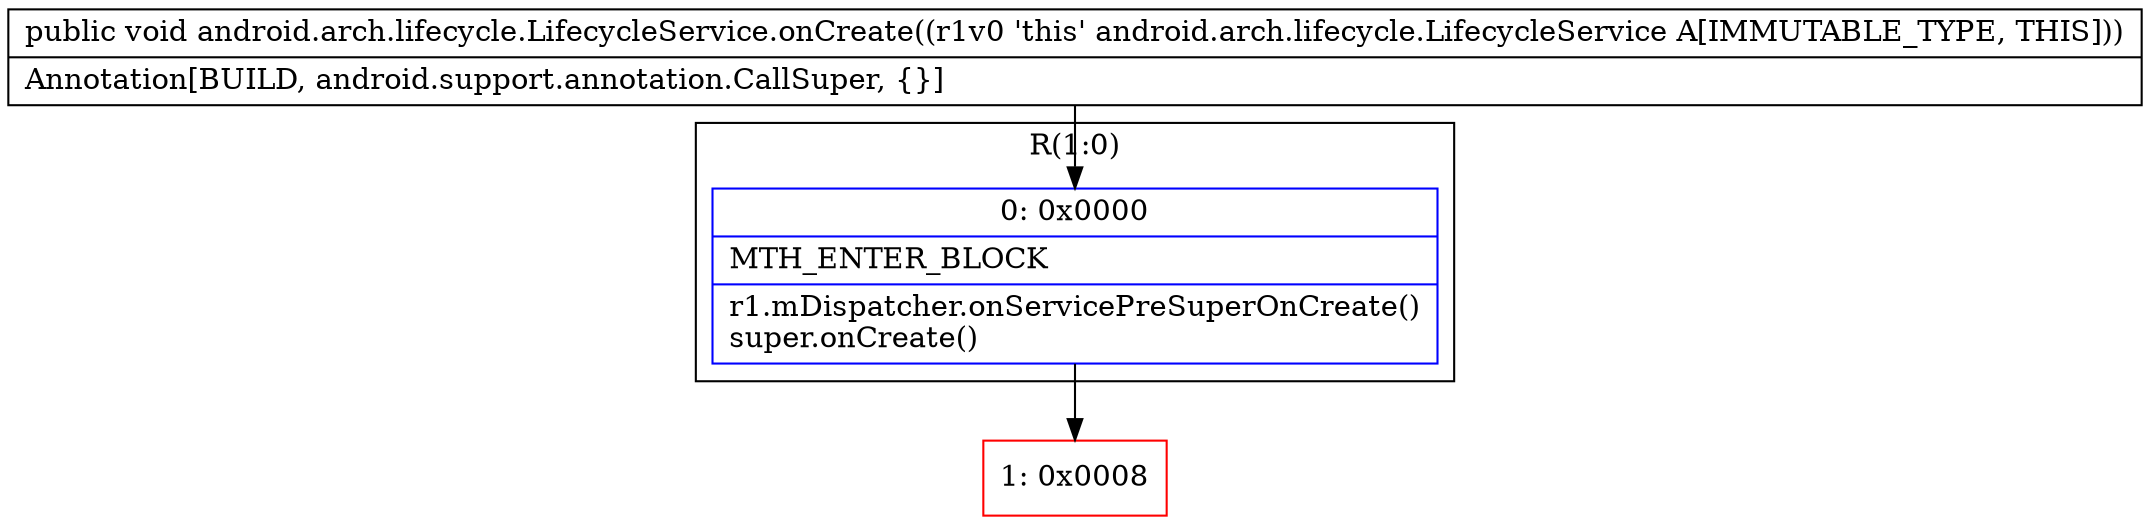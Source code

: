 digraph "CFG forandroid.arch.lifecycle.LifecycleService.onCreate()V" {
subgraph cluster_Region_1115246658 {
label = "R(1:0)";
node [shape=record,color=blue];
Node_0 [shape=record,label="{0\:\ 0x0000|MTH_ENTER_BLOCK\l|r1.mDispatcher.onServicePreSuperOnCreate()\lsuper.onCreate()\l}"];
}
Node_1 [shape=record,color=red,label="{1\:\ 0x0008}"];
MethodNode[shape=record,label="{public void android.arch.lifecycle.LifecycleService.onCreate((r1v0 'this' android.arch.lifecycle.LifecycleService A[IMMUTABLE_TYPE, THIS]))  | Annotation[BUILD, android.support.annotation.CallSuper, \{\}]\l}"];
MethodNode -> Node_0;
Node_0 -> Node_1;
}


